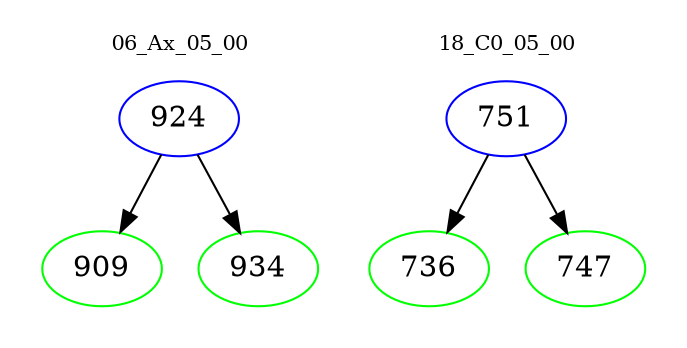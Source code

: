 digraph{
subgraph cluster_0 {
color = white
label = "06_Ax_05_00";
fontsize=10;
T0_924 [label="924", color="blue"]
T0_924 -> T0_909 [color="black"]
T0_909 [label="909", color="green"]
T0_924 -> T0_934 [color="black"]
T0_934 [label="934", color="green"]
}
subgraph cluster_1 {
color = white
label = "18_C0_05_00";
fontsize=10;
T1_751 [label="751", color="blue"]
T1_751 -> T1_736 [color="black"]
T1_736 [label="736", color="green"]
T1_751 -> T1_747 [color="black"]
T1_747 [label="747", color="green"]
}
}
